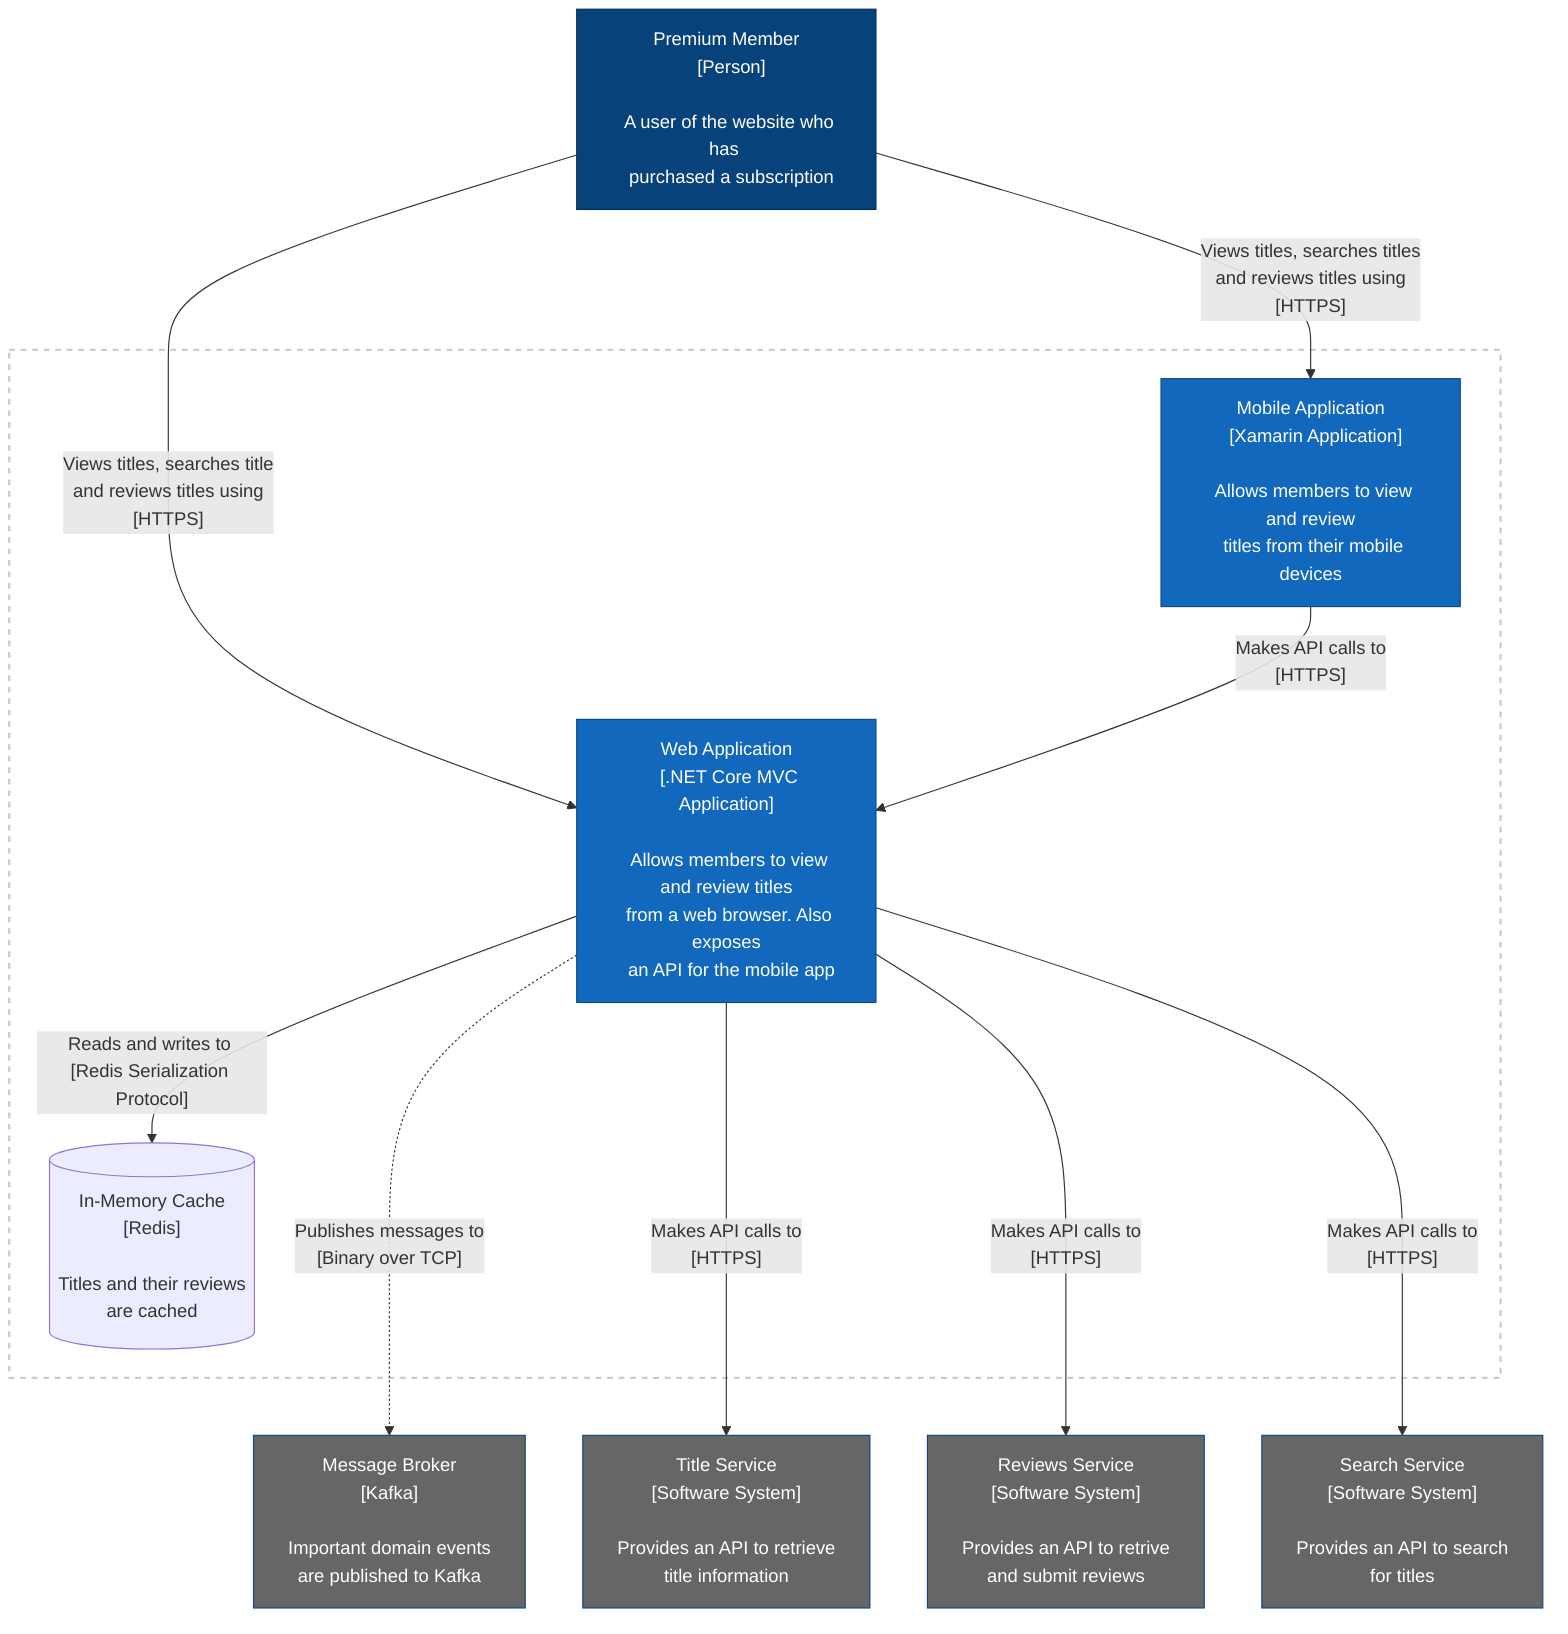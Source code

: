 flowchart TD
  User["Premium Member
  [Person]
  
  A user of the website who has 
  purchased a subscription"]

  WA["Web Application
  [.NET Core MVC Application]
  
  Allows members to view and review titles
  from a web browser. Also exposes
  an API for the mobile app"]
  
  MA["Mobile Application
  [Xamarin Application]
  
  Allows members to view and review
  titles from their mobile devices"]
  
  R[("In-Memory Cache
  [Redis]

  Titles and their reviews
  are cached")]

  K["Message Broker
  [Kafka]

  Important domain events
  are published to Kafka"]

  TS["Title Service
  [Software System]

  Provides an API to retrieve
  title information"]

  RS["Reviews Service
  [Software System]
  
  Provides an API to retrive
  and submit reviews"]

  SS["Search Service
  [Software System]

  Provides an API to search
  for titles"]

  User-- "Views titles, searches title 
  and reviews titles using
  [HTTPS]" -->WA
  
  User-- "Views titles, searches titles
  and reviews titles using
  [HTTPS]" --> MA

  subgraph listing-service[Listing Service]
    MA-- "Makes API calls to \n[HTTPS]" -->WA

    WA-- "Reads and writes to \n[Redis Serialization Protocol]" -->R
  end

  WA-. "Publishes messages to \n[Binary over TCP]" ..->K
  WA-- "Makes API calls to \n[HTTPS]" --->TS
  WA-- "Makes API calls to \n[HTTPS]" --->RS
  WA-- "Makes API calls to \n[HTTPS]" --->SS

  classDef container fill:#1168bd, stroke:#0b4884, color: #ffffff
  classDef person fill:#08427b, stroke: #052e56, color: #ffffff
  classDef supportingSystem fill:#666, stroke:#0b4884, color:#ffffff
  class User person
  class WA,MA container
  class TS,RS,SS,K supportingSystem
  style listing-service fill:none, stroke:#CCC, stroke-width:2px
  style listing-service color:#fff, stroke-dasharray: 5 5
